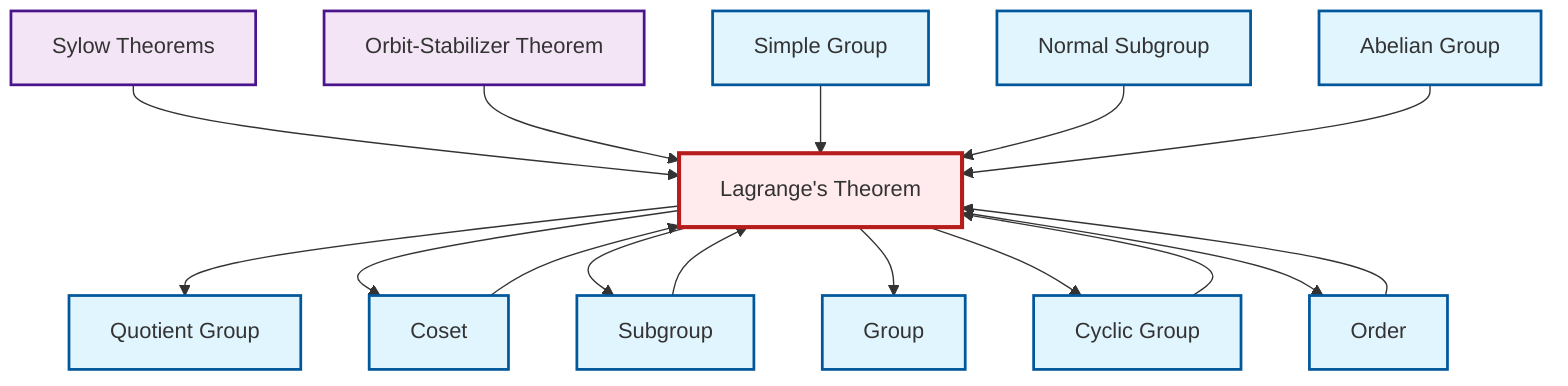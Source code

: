 graph TD
    classDef definition fill:#e1f5fe,stroke:#01579b,stroke-width:2px
    classDef theorem fill:#f3e5f5,stroke:#4a148c,stroke-width:2px
    classDef axiom fill:#fff3e0,stroke:#e65100,stroke-width:2px
    classDef example fill:#e8f5e9,stroke:#1b5e20,stroke-width:2px
    classDef current fill:#ffebee,stroke:#b71c1c,stroke-width:3px
    thm-lagrange["Lagrange's Theorem"]:::theorem
    def-cyclic-group["Cyclic Group"]:::definition
    thm-orbit-stabilizer["Orbit-Stabilizer Theorem"]:::theorem
    def-group["Group"]:::definition
    def-simple-group["Simple Group"]:::definition
    def-abelian-group["Abelian Group"]:::definition
    def-normal-subgroup["Normal Subgroup"]:::definition
    def-coset["Coset"]:::definition
    thm-sylow["Sylow Theorems"]:::theorem
    def-order["Order"]:::definition
    def-quotient-group["Quotient Group"]:::definition
    def-subgroup["Subgroup"]:::definition
    thm-sylow --> thm-lagrange
    thm-orbit-stabilizer --> thm-lagrange
    thm-lagrange --> def-quotient-group
    thm-lagrange --> def-coset
    def-coset --> thm-lagrange
    def-simple-group --> thm-lagrange
    thm-lagrange --> def-subgroup
    def-order --> thm-lagrange
    thm-lagrange --> def-group
    thm-lagrange --> def-cyclic-group
    def-cyclic-group --> thm-lagrange
    def-normal-subgroup --> thm-lagrange
    def-abelian-group --> thm-lagrange
    def-subgroup --> thm-lagrange
    thm-lagrange --> def-order
    class thm-lagrange current